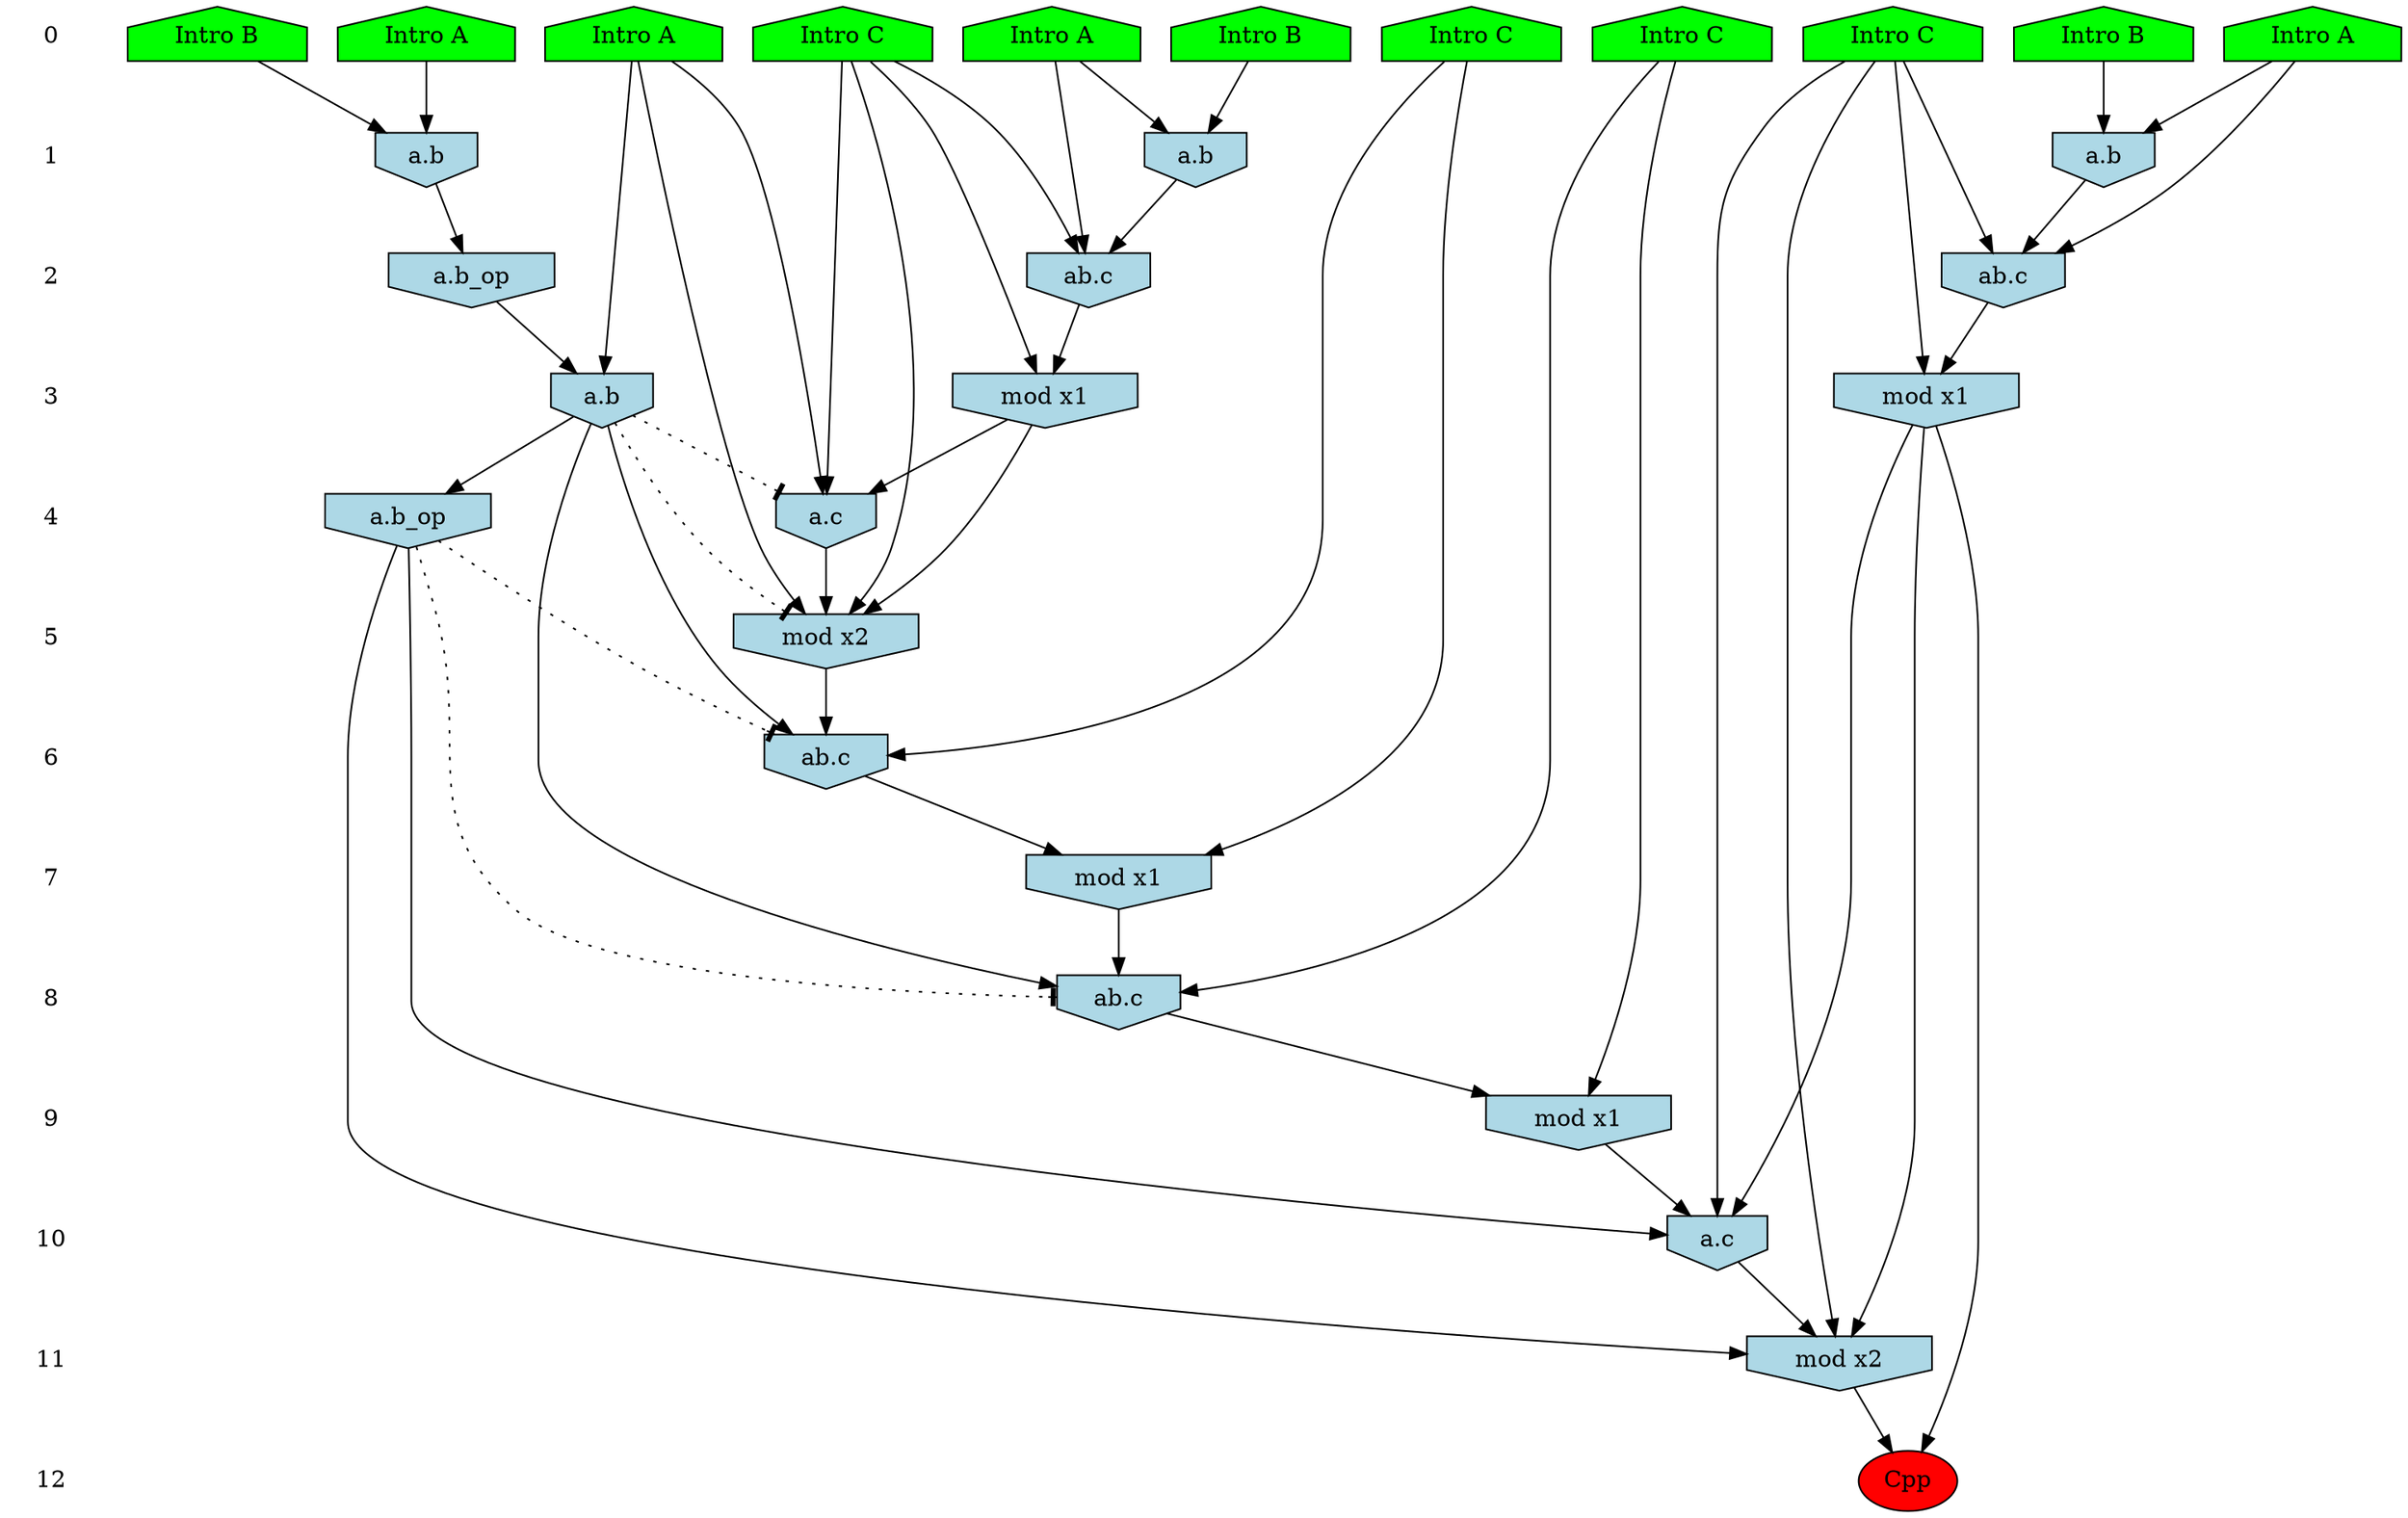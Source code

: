 /* Compression of 1 causal flows obtained in average at 1.912334E+01 t.u */
/* Compressed causal flows were: [3491] */
digraph G{
 ranksep=.5 ; 
{ rank = same ; "0" [shape=plaintext] ; node_1 [label ="Intro A", shape=house, style=filled, fillcolor=green] ;
node_2 [label ="Intro A", shape=house, style=filled, fillcolor=green] ;
node_3 [label ="Intro A", shape=house, style=filled, fillcolor=green] ;
node_4 [label ="Intro B", shape=house, style=filled, fillcolor=green] ;
node_5 [label ="Intro B", shape=house, style=filled, fillcolor=green] ;
node_6 [label ="Intro B", shape=house, style=filled, fillcolor=green] ;
node_7 [label ="Intro A", shape=house, style=filled, fillcolor=green] ;
node_8 [label ="Intro C", shape=house, style=filled, fillcolor=green] ;
node_9 [label ="Intro C", shape=house, style=filled, fillcolor=green] ;
node_10 [label ="Intro C", shape=house, style=filled, fillcolor=green] ;
node_11 [label ="Intro C", shape=house, style=filled, fillcolor=green] ;
}
{ rank = same ; "1" [shape=plaintext] ; node_12 [label="a.b", shape=invhouse, style=filled, fillcolor = lightblue] ;
node_14 [label="a.b", shape=invhouse, style=filled, fillcolor = lightblue] ;
node_22 [label="a.b", shape=invhouse, style=filled, fillcolor = lightblue] ;
}
{ rank = same ; "2" [shape=plaintext] ; node_13 [label="a.b_op", shape=invhouse, style=filled, fillcolor = lightblue] ;
node_15 [label="ab.c", shape=invhouse, style=filled, fillcolor = lightblue] ;
node_23 [label="ab.c", shape=invhouse, style=filled, fillcolor = lightblue] ;
}
{ rank = same ; "3" [shape=plaintext] ; node_16 [label="mod x1", shape=invhouse, style=filled, fillcolor = lightblue] ;
node_19 [label="a.b", shape=invhouse, style=filled, fillcolor = lightblue] ;
node_27 [label="mod x1", shape=invhouse, style=filled, fillcolor = lightblue] ;
}
{ rank = same ; "4" [shape=plaintext] ; node_17 [label="a.c", shape=invhouse, style=filled, fillcolor = lightblue] ;
node_26 [label="a.b_op", shape=invhouse, style=filled, fillcolor = lightblue] ;
}
{ rank = same ; "5" [shape=plaintext] ; node_18 [label="mod x2", shape=invhouse, style=filled, fillcolor = lightblue] ;
}
{ rank = same ; "6" [shape=plaintext] ; node_20 [label="ab.c", shape=invhouse, style=filled, fillcolor = lightblue] ;
}
{ rank = same ; "7" [shape=plaintext] ; node_21 [label="mod x1", shape=invhouse, style=filled, fillcolor = lightblue] ;
}
{ rank = same ; "8" [shape=plaintext] ; node_24 [label="ab.c", shape=invhouse, style=filled, fillcolor = lightblue] ;
}
{ rank = same ; "9" [shape=plaintext] ; node_25 [label="mod x1", shape=invhouse, style=filled, fillcolor = lightblue] ;
}
{ rank = same ; "10" [shape=plaintext] ; node_28 [label="a.c", shape=invhouse, style=filled, fillcolor = lightblue] ;
}
{ rank = same ; "11" [shape=plaintext] ; node_29 [label="mod x2", shape=invhouse, style=filled, fillcolor = lightblue] ;
}
{ rank = same ; "12" [shape=plaintext] ; node_30 [label ="Cpp", style=filled, fillcolor=red] ;
}
"0" -> "1" [style="invis"]; 
"1" -> "2" [style="invis"]; 
"2" -> "3" [style="invis"]; 
"3" -> "4" [style="invis"]; 
"4" -> "5" [style="invis"]; 
"5" -> "6" [style="invis"]; 
"6" -> "7" [style="invis"]; 
"7" -> "8" [style="invis"]; 
"8" -> "9" [style="invis"]; 
"9" -> "10" [style="invis"]; 
"10" -> "11" [style="invis"]; 
"11" -> "12" [style="invis"]; 
node_2 -> node_12
node_4 -> node_12
node_12 -> node_13
node_6 -> node_14
node_7 -> node_14
node_7 -> node_15
node_10 -> node_15
node_14 -> node_15
node_10 -> node_16
node_15 -> node_16
node_1 -> node_17
node_10 -> node_17
node_16 -> node_17
node_1 -> node_18
node_10 -> node_18
node_16 -> node_18
node_17 -> node_18
node_1 -> node_19
node_13 -> node_19
node_8 -> node_20
node_18 -> node_20
node_19 -> node_20
node_8 -> node_21
node_20 -> node_21
node_3 -> node_22
node_5 -> node_22
node_3 -> node_23
node_9 -> node_23
node_22 -> node_23
node_11 -> node_24
node_19 -> node_24
node_21 -> node_24
node_11 -> node_25
node_24 -> node_25
node_19 -> node_26
node_9 -> node_27
node_23 -> node_27
node_9 -> node_28
node_25 -> node_28
node_26 -> node_28
node_27 -> node_28
node_9 -> node_29
node_26 -> node_29
node_27 -> node_29
node_28 -> node_29
node_27 -> node_30
node_29 -> node_30
node_19 -> node_18 [style=dotted, arrowhead = tee] 
node_19 -> node_17 [style=dotted, arrowhead = tee] 
node_26 -> node_24 [style=dotted, arrowhead = tee] 
node_26 -> node_20 [style=dotted, arrowhead = tee] 
}
/*
 Dot generation time: 0.000164
*/